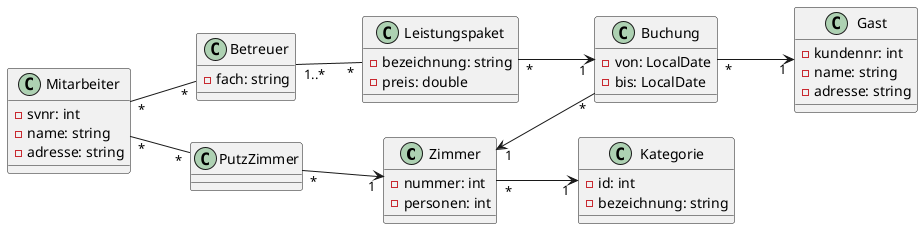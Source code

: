 @startuml
left to right direction

class Zimmer {
    - nummer: int
    - personen: int
}

class Kategorie {
    - id: int
    - bezeichnung: string
}

class Mitarbeiter {
    - svnr: int
    - name: string
    - adresse: string
}

class Betreuer {
    - fach: string
}

class PutzZimmer {
}

class Gast {
    - kundennr: int
    - name: string
    - adresse: string
}

class Buchung {
    - von: LocalDate
    - bis: LocalDate
}

class Leistungspaket {
    - bezeichnung: string
    - preis: double
}

Zimmer "*" --> "1" Kategorie
Mitarbeiter "*" -- "*" Betreuer
Mitarbeiter "*" -- "*" PutzZimmer
PutzZimmer "*" --> "1" Zimmer
Zimmer "1" <-- "*" Buchung
Buchung "*" --> "1" Gast
Betreuer "1..*" -- "*" Leistungspaket
Leistungspaket "*" --> "1" Buchung

@enduml